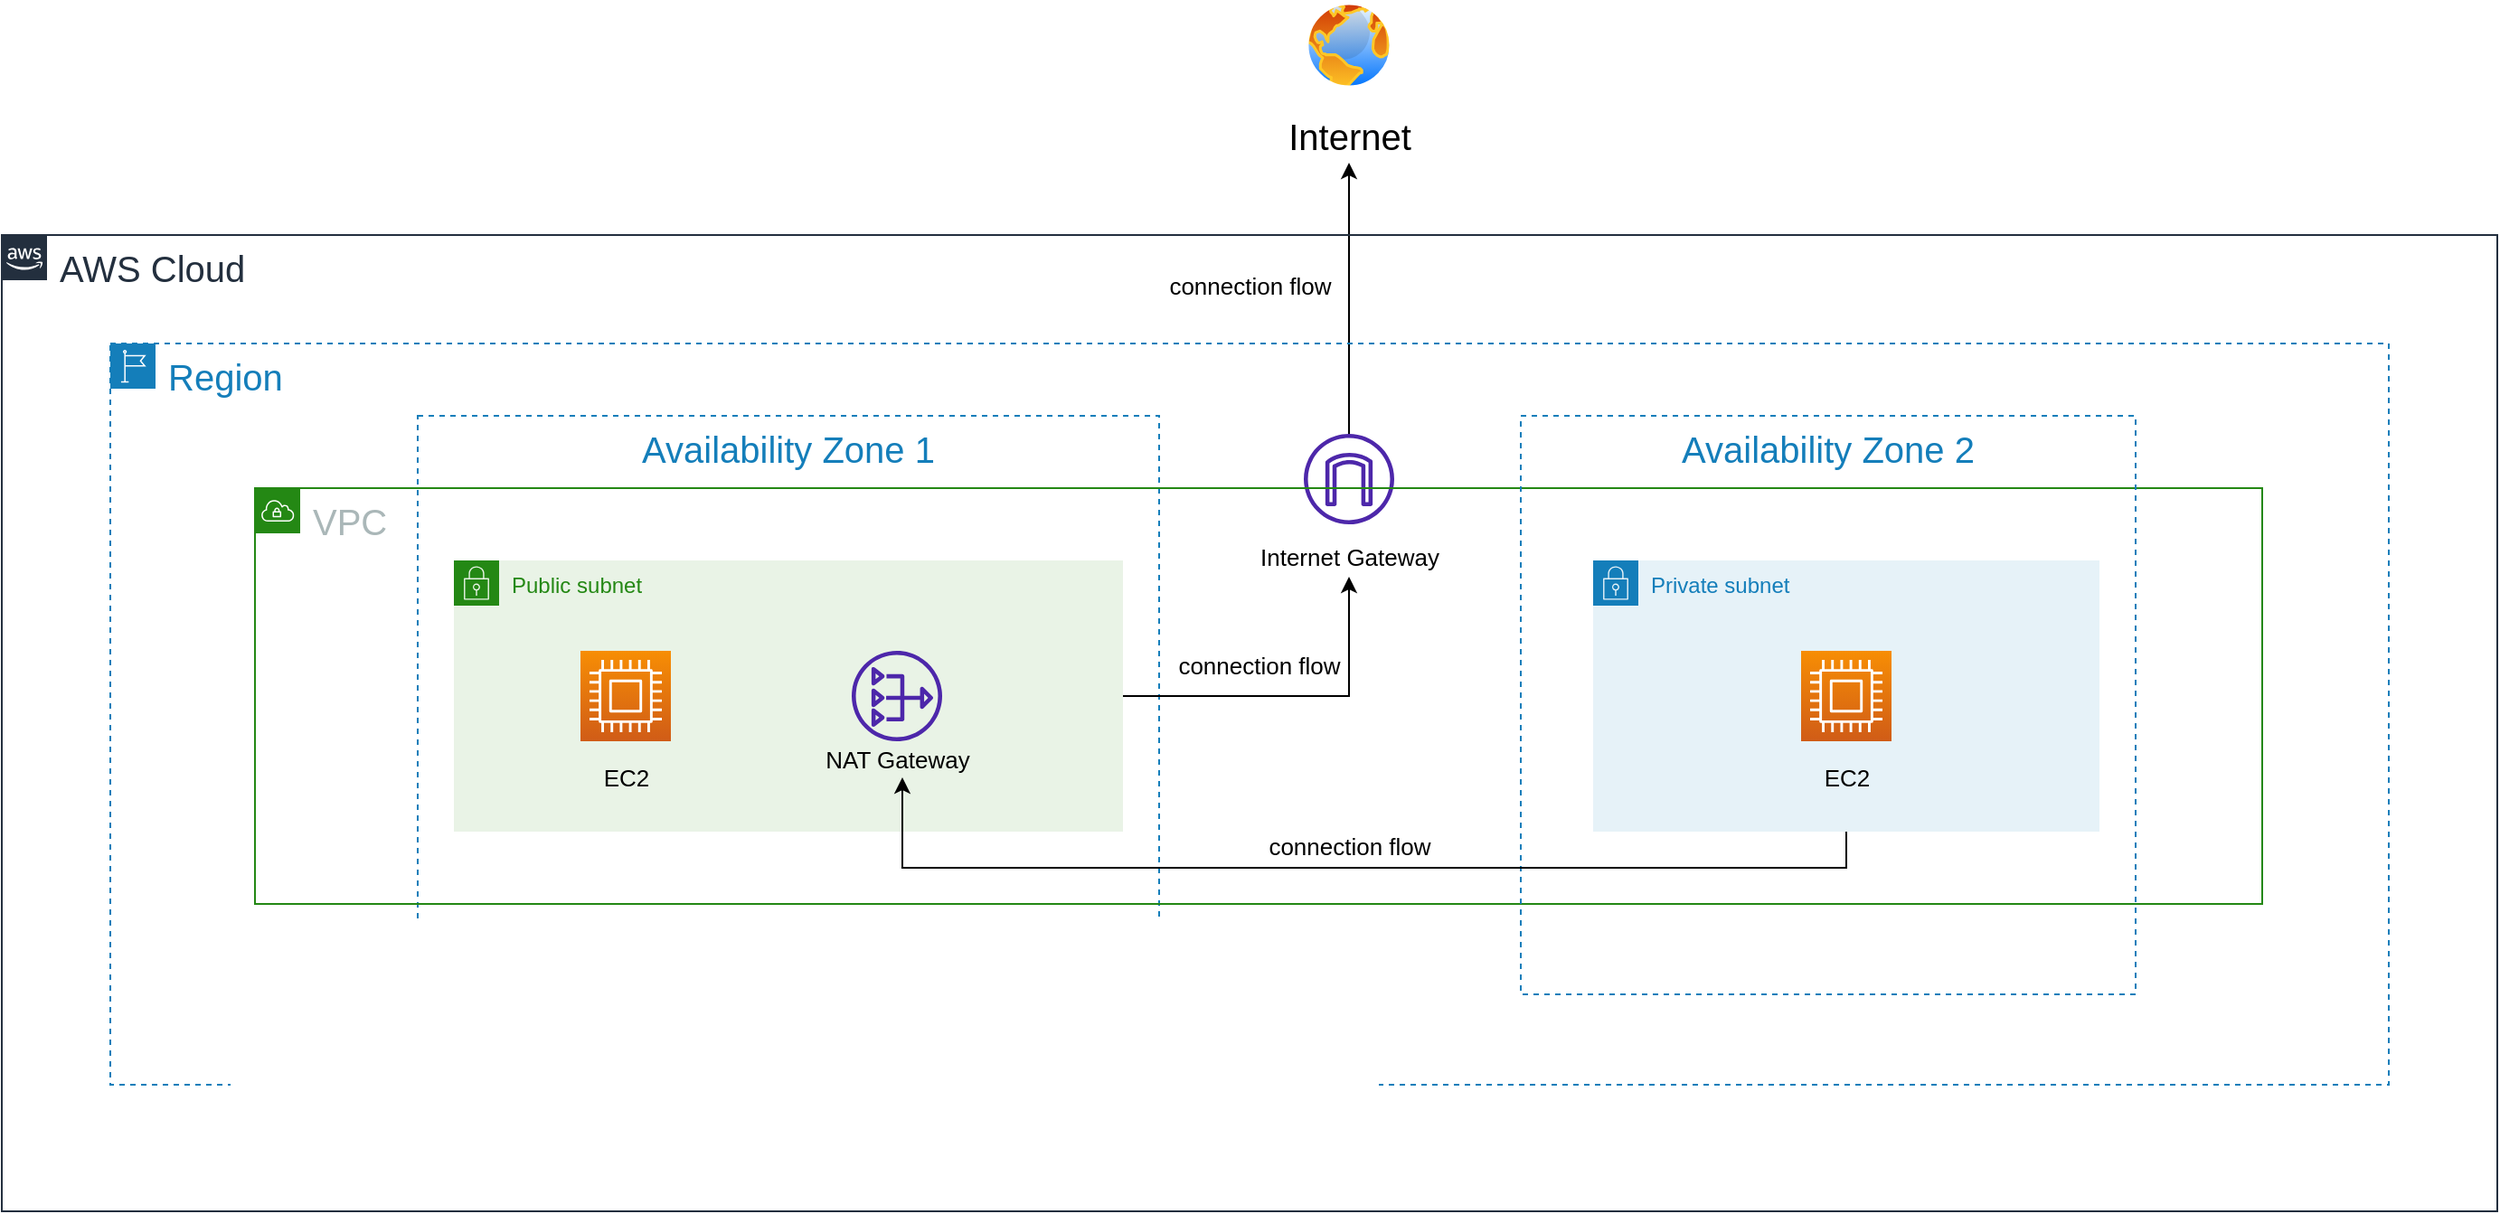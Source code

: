 <mxfile version="20.0.1" type="device"><diagram id="2MKQ6U-Zq4G316bKDNpv" name="Page-1"><mxGraphModel dx="2272" dy="697" grid="1" gridSize="10" guides="1" tooltips="1" connect="1" arrows="1" fold="1" page="1" pageScale="1" pageWidth="850" pageHeight="1100" math="0" shadow="0"><root><mxCell id="0"/><mxCell id="1" parent="0"/><mxCell id="5mnEWIQsY__44fD4Fewd-10" value="Availability Zone 1" style="fillColor=none;strokeColor=#147EBA;dashed=1;verticalAlign=top;fontStyle=0;fontColor=#147EBA;fontSize=20;" vertex="1" parent="1"><mxGeometry x="-30" y="360" width="410" height="320" as="geometry"/></mxCell><mxCell id="5mnEWIQsY__44fD4Fewd-27" style="edgeStyle=orthogonalEdgeStyle;rounded=0;orthogonalLoop=1;jettySize=auto;html=1;entryX=0.5;entryY=0.967;entryDx=0;entryDy=0;entryPerimeter=0;fontSize=13;" edge="1" parent="1" source="5mnEWIQsY__44fD4Fewd-7" target="5mnEWIQsY__44fD4Fewd-14"><mxGeometry relative="1" as="geometry"/></mxCell><mxCell id="5mnEWIQsY__44fD4Fewd-19" style="edgeStyle=orthogonalEdgeStyle;rounded=0;orthogonalLoop=1;jettySize=auto;html=1;fontSize=20;" edge="1" parent="1" source="5mnEWIQsY__44fD4Fewd-6" target="5mnEWIQsY__44fD4Fewd-18"><mxGeometry relative="1" as="geometry"/></mxCell><mxCell id="5mnEWIQsY__44fD4Fewd-6" value="" style="sketch=0;outlineConnect=0;fontColor=#232F3E;gradientColor=none;fillColor=#4D27AA;strokeColor=none;dashed=0;verticalLabelPosition=bottom;verticalAlign=top;align=center;html=1;fontSize=12;fontStyle=0;aspect=fixed;pointerEvents=1;shape=mxgraph.aws4.internet_gateway;" vertex="1" parent="1"><mxGeometry x="460" y="370" width="50" height="50" as="geometry"/></mxCell><mxCell id="5mnEWIQsY__44fD4Fewd-12" value="&lt;font style=&quot;font-size: 20px;&quot;&gt;VPC&lt;/font&gt;" style="points=[[0,0],[0.25,0],[0.5,0],[0.75,0],[1,0],[1,0.25],[1,0.5],[1,0.75],[1,1],[0.75,1],[0.5,1],[0.25,1],[0,1],[0,0.75],[0,0.5],[0,0.25]];outlineConnect=0;gradientColor=none;html=1;whiteSpace=wrap;fontSize=12;fontStyle=0;container=0;pointerEvents=0;collapsible=0;recursiveResize=0;shape=mxgraph.aws4.group;grIcon=mxgraph.aws4.group_vpc;strokeColor=#248814;fillColor=none;verticalAlign=top;align=left;spacingLeft=30;fontColor=#AAB7B8;dashed=0;" vertex="1" parent="1"><mxGeometry x="-120" y="400" width="1110" height="230" as="geometry"/></mxCell><mxCell id="5mnEWIQsY__44fD4Fewd-11" value="Availability Zone 2" style="fillColor=none;strokeColor=#147EBA;dashed=1;verticalAlign=top;fontStyle=0;fontColor=#147EBA;fontSize=20;" vertex="1" parent="1"><mxGeometry x="580" y="360" width="340" height="320" as="geometry"/></mxCell><mxCell id="5mnEWIQsY__44fD4Fewd-9" value="Private subnet" style="points=[[0,0],[0.25,0],[0.5,0],[0.75,0],[1,0],[1,0.25],[1,0.5],[1,0.75],[1,1],[0.75,1],[0.5,1],[0.25,1],[0,1],[0,0.75],[0,0.5],[0,0.25]];outlineConnect=0;gradientColor=none;html=1;whiteSpace=wrap;fontSize=12;fontStyle=0;container=0;pointerEvents=0;collapsible=0;recursiveResize=0;shape=mxgraph.aws4.group;grIcon=mxgraph.aws4.group_security_group;grStroke=0;strokeColor=#147EBA;fillColor=#E6F2F8;verticalAlign=top;align=left;spacingLeft=30;fontColor=#147EBA;dashed=0;" vertex="1" parent="1"><mxGeometry x="620" y="440" width="280" height="150" as="geometry"/></mxCell><mxCell id="5mnEWIQsY__44fD4Fewd-4" value="&lt;font style=&quot;font-size: 13px;&quot;&gt;EC2&lt;/font&gt;" style="text;html=1;align=center;verticalAlign=middle;resizable=0;points=[];autosize=1;strokeColor=none;fillColor=none;" vertex="1" parent="1"><mxGeometry x="740" y="550" width="40" height="20" as="geometry"/></mxCell><mxCell id="5mnEWIQsY__44fD4Fewd-14" value="&lt;font style=&quot;font-size: 13px;&quot;&gt;Internet Gateway&lt;/font&gt;" style="text;html=1;align=center;verticalAlign=middle;resizable=0;points=[];autosize=1;strokeColor=none;fillColor=none;fontSize=20;" vertex="1" parent="1"><mxGeometry x="430" y="420" width="110" height="30" as="geometry"/></mxCell><mxCell id="5mnEWIQsY__44fD4Fewd-15" value="&lt;font style=&quot;font-size: 20px;&quot;&gt;Region&lt;/font&gt;" style="points=[[0,0],[0.25,0],[0.5,0],[0.75,0],[1,0],[1,0.25],[1,0.5],[1,0.75],[1,1],[0.75,1],[0.5,1],[0.25,1],[0,1],[0,0.75],[0,0.5],[0,0.25]];outlineConnect=0;gradientColor=none;html=1;whiteSpace=wrap;fontSize=12;fontStyle=0;container=1;pointerEvents=0;collapsible=0;recursiveResize=0;shape=mxgraph.aws4.group;grIcon=mxgraph.aws4.group_region;strokeColor=#147EBA;fillColor=none;verticalAlign=top;align=left;spacingLeft=30;fontColor=#147EBA;dashed=1;" vertex="1" parent="1"><mxGeometry x="-200" y="320" width="1260" height="410" as="geometry"/></mxCell><mxCell id="5mnEWIQsY__44fD4Fewd-16" value="&lt;font style=&quot;font-size: 20px;&quot;&gt;AWS Cloud&lt;/font&gt;" style="points=[[0,0],[0.25,0],[0.5,0],[0.75,0],[1,0],[1,0.25],[1,0.5],[1,0.75],[1,1],[0.75,1],[0.5,1],[0.25,1],[0,1],[0,0.75],[0,0.5],[0,0.25]];outlineConnect=0;gradientColor=none;html=1;whiteSpace=wrap;fontSize=12;fontStyle=0;container=1;pointerEvents=0;collapsible=0;recursiveResize=0;shape=mxgraph.aws4.group;grIcon=mxgraph.aws4.group_aws_cloud_alt;strokeColor=#232F3E;fillColor=none;verticalAlign=top;align=left;spacingLeft=30;fontColor=#232F3E;dashed=0;" vertex="1" parent="1"><mxGeometry x="-260" y="260" width="1380" height="540" as="geometry"/></mxCell><mxCell id="5mnEWIQsY__44fD4Fewd-2" value="" style="sketch=0;points=[[0,0,0],[0.25,0,0],[0.5,0,0],[0.75,0,0],[1,0,0],[0,1,0],[0.25,1,0],[0.5,1,0],[0.75,1,0],[1,1,0],[0,0.25,0],[0,0.5,0],[0,0.75,0],[1,0.25,0],[1,0.5,0],[1,0.75,0]];outlineConnect=0;fontColor=#232F3E;gradientColor=#F78E04;gradientDirection=north;fillColor=#D05C17;strokeColor=#ffffff;dashed=0;verticalLabelPosition=bottom;verticalAlign=top;align=center;html=1;fontSize=12;fontStyle=0;aspect=fixed;shape=mxgraph.aws4.resourceIcon;resIcon=mxgraph.aws4.compute;" vertex="1" parent="5mnEWIQsY__44fD4Fewd-16"><mxGeometry x="995" y="230" width="50" height="50" as="geometry"/></mxCell><mxCell id="5mnEWIQsY__44fD4Fewd-24" value="&lt;font style=&quot;font-size: 13px;&quot;&gt;connection flow&lt;/font&gt;" style="text;html=1;align=center;verticalAlign=middle;resizable=0;points=[];autosize=1;strokeColor=none;fillColor=none;fontSize=20;" vertex="1" parent="5mnEWIQsY__44fD4Fewd-16"><mxGeometry x="690" y="320" width="110" height="30" as="geometry"/></mxCell><mxCell id="5mnEWIQsY__44fD4Fewd-26" value="&lt;font style=&quot;font-size: 13px;&quot;&gt;connection flow&lt;/font&gt;" style="text;html=1;align=center;verticalAlign=middle;resizable=0;points=[];autosize=1;strokeColor=none;fillColor=none;fontSize=20;rotation=0;" vertex="1" parent="5mnEWIQsY__44fD4Fewd-16"><mxGeometry x="635" y="10" width="110" height="30" as="geometry"/></mxCell><mxCell id="5mnEWIQsY__44fD4Fewd-25" value="&lt;font style=&quot;font-size: 13px;&quot;&gt;connection flow&lt;/font&gt;" style="text;html=1;align=center;verticalAlign=middle;resizable=0;points=[];autosize=1;strokeColor=none;fillColor=none;fontSize=20;" vertex="1" parent="5mnEWIQsY__44fD4Fewd-16"><mxGeometry x="640" y="220" width="110" height="30" as="geometry"/></mxCell><mxCell id="5mnEWIQsY__44fD4Fewd-7" value="Public subnet" style="points=[[0,0],[0.25,0],[0.5,0],[0.75,0],[1,0],[1,0.25],[1,0.5],[1,0.75],[1,1],[0.75,1],[0.5,1],[0.25,1],[0,1],[0,0.75],[0,0.5],[0,0.25]];outlineConnect=0;gradientColor=none;html=1;whiteSpace=wrap;fontSize=12;fontStyle=0;container=0;pointerEvents=0;collapsible=0;recursiveResize=0;shape=mxgraph.aws4.group;grIcon=mxgraph.aws4.group_security_group;grStroke=0;strokeColor=#248814;fillColor=#E9F3E6;verticalAlign=top;align=left;spacingLeft=30;fontColor=#248814;dashed=0;" vertex="1" parent="5mnEWIQsY__44fD4Fewd-16"><mxGeometry x="250" y="180" width="370" height="150" as="geometry"/></mxCell><mxCell id="5mnEWIQsY__44fD4Fewd-5" value="" style="sketch=0;outlineConnect=0;fontColor=#232F3E;gradientColor=none;fillColor=#4D27AA;strokeColor=none;dashed=0;verticalLabelPosition=bottom;verticalAlign=top;align=center;html=1;fontSize=12;fontStyle=0;aspect=fixed;pointerEvents=1;shape=mxgraph.aws4.nat_gateway;" vertex="1" parent="5mnEWIQsY__44fD4Fewd-16"><mxGeometry x="470" y="230" width="50" height="50" as="geometry"/></mxCell><mxCell id="5mnEWIQsY__44fD4Fewd-8" value="&lt;font style=&quot;font-size: 13px;&quot;&gt;NAT Gateway&lt;/font&gt;" style="text;html=1;align=center;verticalAlign=middle;resizable=0;points=[];autosize=1;strokeColor=none;fillColor=none;" vertex="1" parent="5mnEWIQsY__44fD4Fewd-16"><mxGeometry x="445" y="280" width="100" height="20" as="geometry"/></mxCell><mxCell id="5mnEWIQsY__44fD4Fewd-17" value="" style="aspect=fixed;perimeter=ellipsePerimeter;html=1;align=center;shadow=0;dashed=0;spacingTop=3;image;image=img/lib/active_directory/internet_globe.svg;fontSize=20;" vertex="1" parent="1"><mxGeometry x="460" y="130" width="50" height="50" as="geometry"/></mxCell><mxCell id="5mnEWIQsY__44fD4Fewd-18" value="&lt;font style=&quot;font-size: 20px;&quot;&gt;Internet&lt;/font&gt;" style="text;html=1;align=center;verticalAlign=middle;resizable=0;points=[];autosize=1;strokeColor=none;fillColor=none;fontSize=20;" vertex="1" parent="1"><mxGeometry x="445" y="190" width="80" height="30" as="geometry"/></mxCell><mxCell id="5mnEWIQsY__44fD4Fewd-1" value="" style="sketch=0;points=[[0,0,0],[0.25,0,0],[0.5,0,0],[0.75,0,0],[1,0,0],[0,1,0],[0.25,1,0],[0.5,1,0],[0.75,1,0],[1,1,0],[0,0.25,0],[0,0.5,0],[0,0.75,0],[1,0.25,0],[1,0.5,0],[1,0.75,0]];outlineConnect=0;fontColor=#232F3E;gradientColor=#F78E04;gradientDirection=north;fillColor=#D05C17;strokeColor=#ffffff;dashed=0;verticalLabelPosition=bottom;verticalAlign=top;align=center;html=1;fontSize=12;fontStyle=0;aspect=fixed;shape=mxgraph.aws4.resourceIcon;resIcon=mxgraph.aws4.compute;" vertex="1" parent="1"><mxGeometry x="60" y="490" width="50" height="50" as="geometry"/></mxCell><mxCell id="5mnEWIQsY__44fD4Fewd-3" value="&lt;font style=&quot;font-size: 13px;&quot;&gt;EC2&lt;/font&gt;" style="text;html=1;align=center;verticalAlign=middle;resizable=0;points=[];autosize=1;strokeColor=none;fillColor=none;" vertex="1" parent="1"><mxGeometry x="65" y="550" width="40" height="20" as="geometry"/></mxCell><mxCell id="5mnEWIQsY__44fD4Fewd-21" style="edgeStyle=orthogonalEdgeStyle;rounded=0;orthogonalLoop=1;jettySize=auto;html=1;fontSize=20;" edge="1" parent="1" source="5mnEWIQsY__44fD4Fewd-9" target="5mnEWIQsY__44fD4Fewd-8"><mxGeometry relative="1" as="geometry"><Array as="points"><mxPoint x="760" y="610"/><mxPoint x="238" y="610"/></Array></mxGeometry></mxCell></root></mxGraphModel></diagram></mxfile>